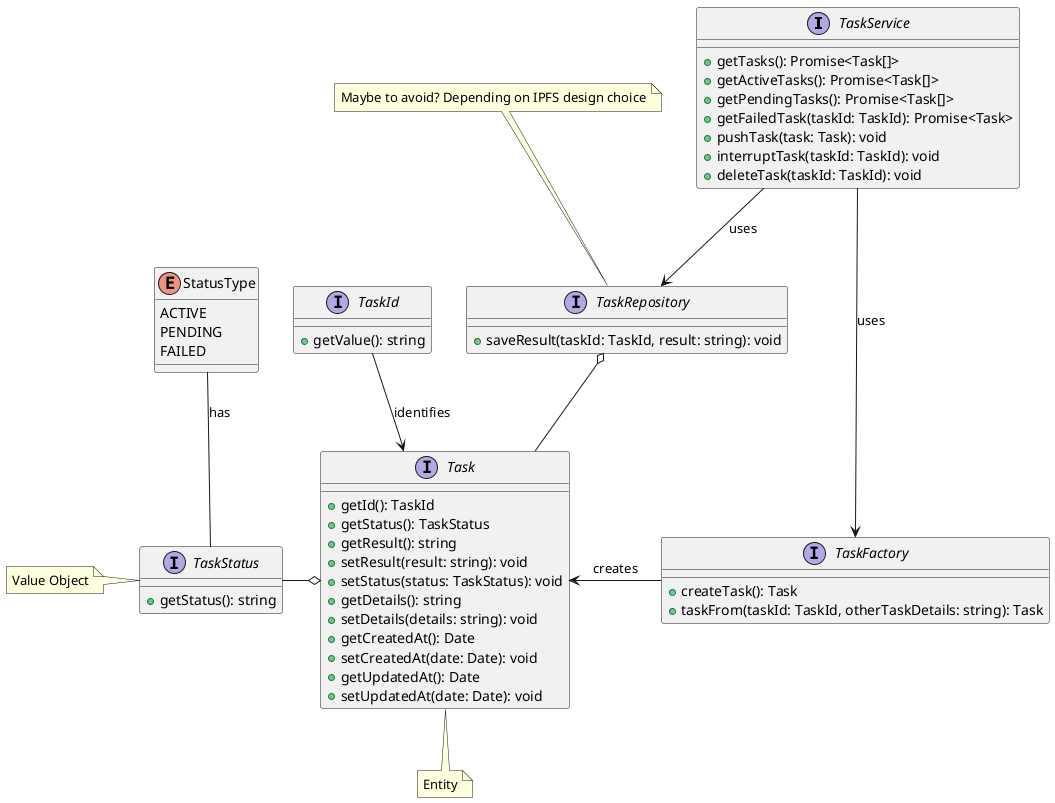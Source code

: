 
@startuml

interface TaskService {
  + getTasks(): Promise<Task[]>
  + getActiveTasks(): Promise<Task[]>
  + getPendingTasks(): Promise<Task[]>
  + getFailedTask(taskId: TaskId): Promise<Task>
  + pushTask(task: Task): void
  + interruptTask(taskId: TaskId): void
  + deleteTask(taskId: TaskId): void
}

TaskService --> TaskRepository : uses
TaskService --> TaskFactory : uses

interface TaskRepository {
  + saveResult(taskId: TaskId, result: string): void
}
note top of TaskRepository : Maybe to avoid? Depending on IPFS design choice

TaskRepository o-- Task

interface TaskFactory {
      + createTask(): Task
      + taskFrom(taskId: TaskId, otherTaskDetails: string): Task
}
TaskFactory -left-> Task : creates

interface Task {
    + getId(): TaskId
    + getStatus(): TaskStatus
    + getResult(): string
    + setResult(result: string): void
    + setStatus(status: TaskStatus): void
    + getDetails(): string
    + setDetails(details: string): void
    + getCreatedAt(): Date
    + setCreatedAt(date: Date): void
    + getUpdatedAt(): Date
    + setUpdatedAt(date: Date): void
}
note bottom of Task : Entity
Task o-left- TaskStatus

interface TaskStatus {
    + getStatus(): string
}
note left of TaskStatus : Value Object

enum StatusType {
  ACTIVE
  PENDING
  FAILED
}

StatusType -down- TaskStatus : has

interface TaskId {
    + getValue(): string
}

TaskId -down-> Task : identifies

@enduml
